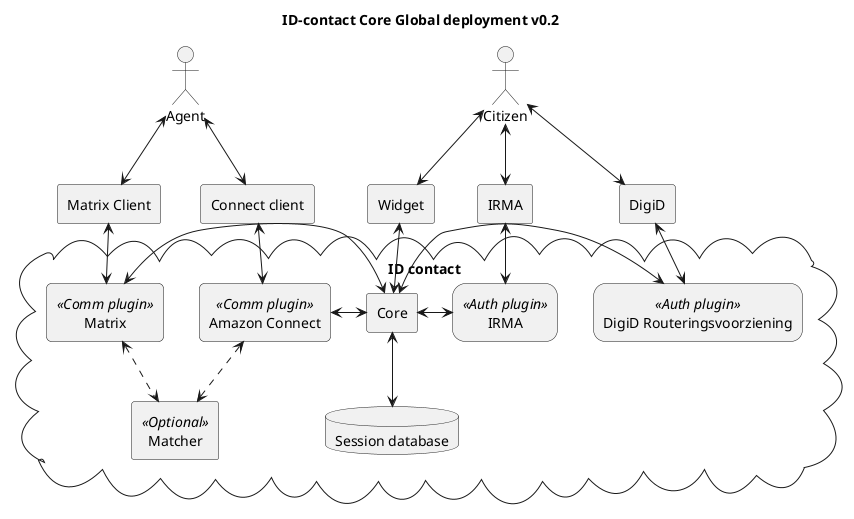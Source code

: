 @startuml
title ID-contact Core Global deployment v0.2
skinparam rectangle {
    roundCorner<<Auth plugin>> 25
}

skinparam rectangle {
    roundCorner<<Comm plugin>> 10
}

actor Citizen as citizen
actor Agent as agent

cloud "ID contact" {
    rectangle Core as core
    rectangle "IRMA" <<Auth plugin>> as auth_irma
    rectangle "DigiD Routeringsvoorziening" <<Auth plugin>> as auth_digid

    rectangle "Amazon Connect" <<Comm plugin>> as comm_connect
    rectangle "Matrix" <<Comm plugin>> as comm_matrix

    rectangle "Matcher" <<Optional>> as matcher
    database "Session database" as session_db
}

rectangle Widget as widget
rectangle "Matrix Client" as matrix_client
rectangle "Connect client" as connect_client
rectangle IRMA as irma
rectangle DigiD as digid


citizen<-->widget
citizen<-->irma
citizen<-->digid
agent<-->connect_client
agent<-->matrix_client

core<-u->widget
core<->auth_digid
core<->auth_irma
core<-l->comm_matrix
core<-l->comm_connect

core<-->session_db

digid<-->auth_digid
irma<-->auth_irma

matrix_client<-->comm_matrix
connect_client<-->comm_connect

comm_connect<..>matcher
comm_matrix<..>matcher

@enduml